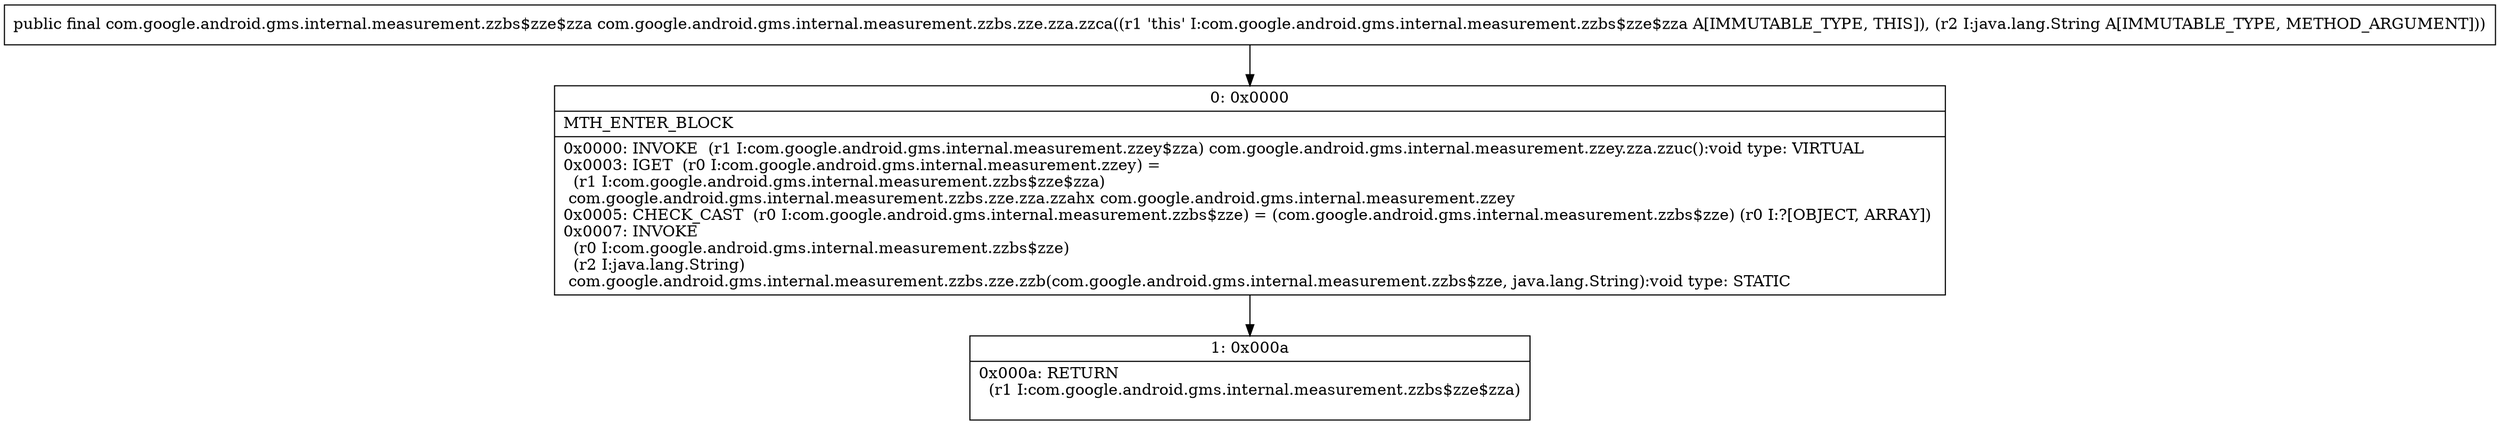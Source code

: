 digraph "CFG forcom.google.android.gms.internal.measurement.zzbs.zze.zza.zzca(Ljava\/lang\/String;)Lcom\/google\/android\/gms\/internal\/measurement\/zzbs$zze$zza;" {
Node_0 [shape=record,label="{0\:\ 0x0000|MTH_ENTER_BLOCK\l|0x0000: INVOKE  (r1 I:com.google.android.gms.internal.measurement.zzey$zza) com.google.android.gms.internal.measurement.zzey.zza.zzuc():void type: VIRTUAL \l0x0003: IGET  (r0 I:com.google.android.gms.internal.measurement.zzey) = \l  (r1 I:com.google.android.gms.internal.measurement.zzbs$zze$zza)\l com.google.android.gms.internal.measurement.zzbs.zze.zza.zzahx com.google.android.gms.internal.measurement.zzey \l0x0005: CHECK_CAST  (r0 I:com.google.android.gms.internal.measurement.zzbs$zze) = (com.google.android.gms.internal.measurement.zzbs$zze) (r0 I:?[OBJECT, ARRAY]) \l0x0007: INVOKE  \l  (r0 I:com.google.android.gms.internal.measurement.zzbs$zze)\l  (r2 I:java.lang.String)\l com.google.android.gms.internal.measurement.zzbs.zze.zzb(com.google.android.gms.internal.measurement.zzbs$zze, java.lang.String):void type: STATIC \l}"];
Node_1 [shape=record,label="{1\:\ 0x000a|0x000a: RETURN  \l  (r1 I:com.google.android.gms.internal.measurement.zzbs$zze$zza)\l \l}"];
MethodNode[shape=record,label="{public final com.google.android.gms.internal.measurement.zzbs$zze$zza com.google.android.gms.internal.measurement.zzbs.zze.zza.zzca((r1 'this' I:com.google.android.gms.internal.measurement.zzbs$zze$zza A[IMMUTABLE_TYPE, THIS]), (r2 I:java.lang.String A[IMMUTABLE_TYPE, METHOD_ARGUMENT])) }"];
MethodNode -> Node_0;
Node_0 -> Node_1;
}

